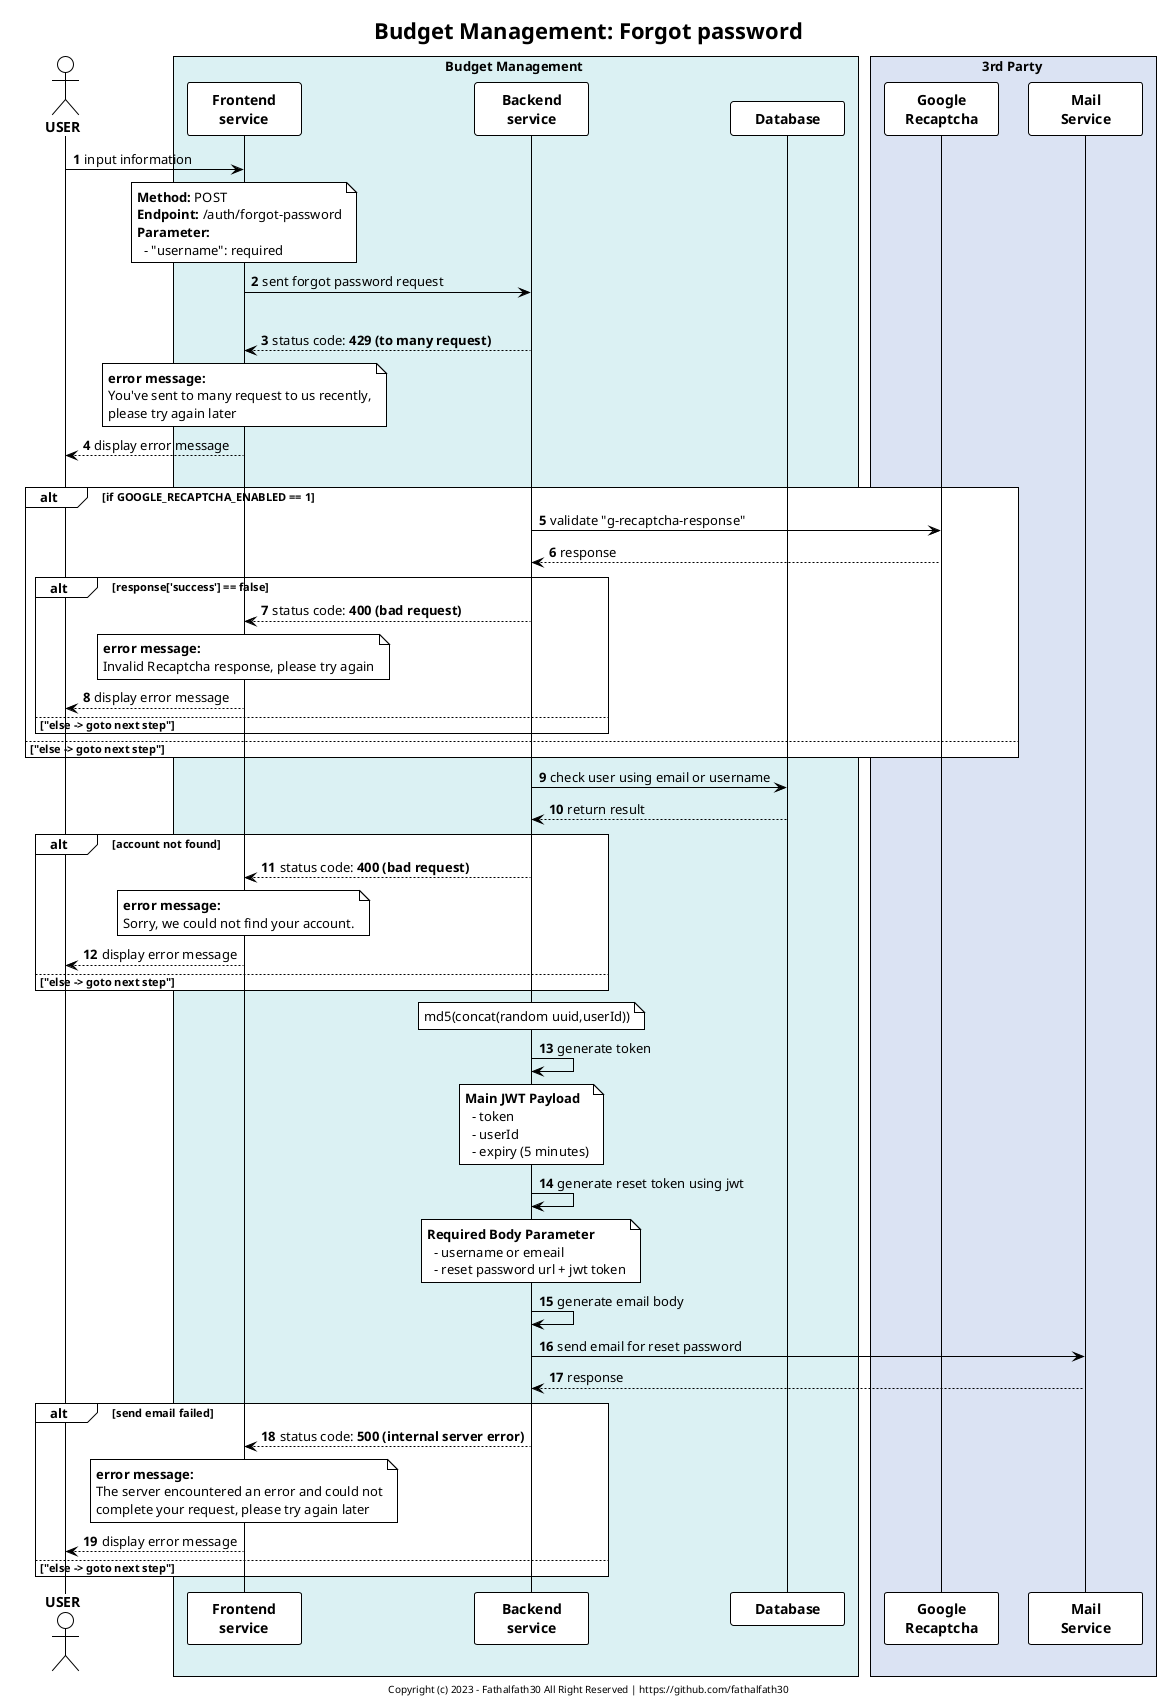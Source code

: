 @startuml
title "Budget Management: Forgot password"
footer "Copyright (c) 2023 - Fathalfath30 All Right Reserved | https://github.com/fathalfath30"

autonumber
!theme plain
skinparam minClassWidth 100
skinparam handwritten false

actor "**USER**" as user
box Budget Management #dbf1f3
  participant "**Frontend**\n**service**" as fe order 1
  participant "**Backend**\n**service**" as be order 2
  participant "**Database**" as db order 3
end box

box 3rd Party #dbe3f3
  participant "**Google**\n**Recaptcha**" as google_r order 4
  participant "**Mail**\n**Service**" as email order 5
end box

user -> fe: input information
note over fe
  **Method:** POST
  **Endpoint:** /auth/forgot-password
  **Parameter:**
    - "username": required
end note
fe -> be: sent forgot password request
alt total request > 3 per minutes
  be --> fe: status code: **429 (to many request)**
  note over fe
    **error message:**
    You've sent to many request to us recently,
    please try again later
  end note
  fe --> user: display error message
else "else -> goto next step"

alt if GOOGLE_RECAPTCHA_ENABLED == 1
  be -> google_r: validate "g-recaptcha-response"
  google_r --> be: response
  alt response['success'] == false
    be --> fe: status code: **400 (bad request)**
    note over fe
      **error message:**
      Invalid Recaptcha response, please try again
    end note
    fe --> user: display error message
  else "else -> goto next step"
  end

else "else -> goto next step"
end

be -> db: check user using email or username
db --> be: return result

alt account not found
  be --> fe: status code: **400 (bad request)**
  note over fe
    **error message:**
    Sorry, we could not find your account.
  end note
  fe --> user: display error message
else "else -> goto next step"
end

note over be: md5(concat(random uuid,userId))
be -> be: generate token

note over be
  **Main JWT Payload**
    - token
    - userId
    - expiry (5 minutes)
end note
be -> be: generate reset token using jwt
note over be
  **Required Body Parameter**
    - username or emeail
    - reset password url + jwt token
end note

be-> be: generate email body
be -> email: send email for reset password
email --> be: response
alt send email failed
  be --> fe: status code: **500 (internal server error)**
  note over fe
    **error message:**
    The server encountered an error and could not
    complete your request, please try again later
  end note
  fe --> user: display error message
else "else -> goto next step"
end
@enduml
